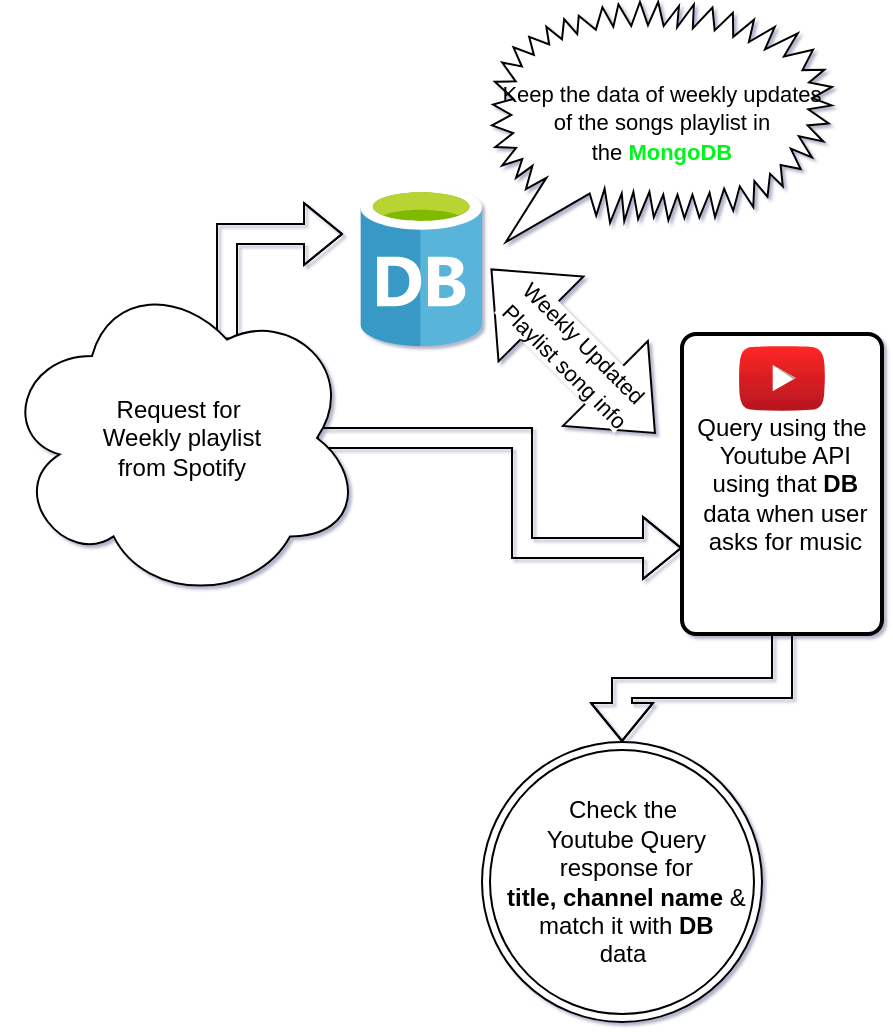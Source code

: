 <mxfile version="14.1.9" type="github">
  <diagram name="Page-1" id="c7558073-3199-34d8-9f00-42111426c3f3">
    <mxGraphModel dx="1246" dy="797" grid="1" gridSize="10" guides="1" tooltips="1" connect="1" arrows="1" fold="1" page="1" pageScale="1" pageWidth="826" pageHeight="1169" background="#ffffff" math="0" shadow="1">
      <root>
        <mxCell id="0" />
        <mxCell id="1" parent="0" />
        <mxCell id="qr-qx5x55nv_AohyINdz-31" value="" style="edgeStyle=orthogonalEdgeStyle;shape=flexArrow;rounded=0;orthogonalLoop=1;jettySize=auto;html=1;strokeWidth=1;fillColor=none;" edge="1" parent="1" source="qr-qx5x55nv_AohyINdz-25" target="qr-qx5x55nv_AohyINdz-7">
          <mxGeometry relative="1" as="geometry" />
        </mxCell>
        <mxCell id="qr-qx5x55nv_AohyINdz-25" value="Query using the&lt;br&gt;&amp;nbsp;Youtube API&lt;br&gt;&amp;nbsp;using that&amp;nbsp;&lt;b&gt;DB&lt;br&gt;&lt;/b&gt;&amp;nbsp;data when user&lt;br&gt;&amp;nbsp;asks for music" style="rounded=1;whiteSpace=wrap;html=1;absoluteArcSize=1;arcSize=14;strokeWidth=2;align=center;" vertex="1" parent="1">
          <mxGeometry x="380" y="216" width="100" height="150" as="geometry" />
        </mxCell>
        <mxCell id="qr-qx5x55nv_AohyINdz-30" style="edgeStyle=orthogonalEdgeStyle;shape=flexArrow;rounded=0;orthogonalLoop=1;jettySize=auto;html=1;exitX=0.625;exitY=0.2;exitDx=0;exitDy=0;exitPerimeter=0;strokeWidth=1;fillColor=none;" edge="1" parent="1" source="ZNmhZOTR8wSGWyGrQ9kP-28">
          <mxGeometry relative="1" as="geometry">
            <mxPoint x="210" y="166" as="targetPoint" />
          </mxGeometry>
        </mxCell>
        <mxCell id="qr-qx5x55nv_AohyINdz-33" style="edgeStyle=orthogonalEdgeStyle;shape=flexArrow;rounded=0;orthogonalLoop=1;jettySize=auto;html=1;exitX=0.875;exitY=0.5;exitDx=0;exitDy=0;exitPerimeter=0;entryX=0;entryY=0.713;entryDx=0;entryDy=0;entryPerimeter=0;strokeWidth=1;fillColor=none;" edge="1" parent="1" source="ZNmhZOTR8wSGWyGrQ9kP-28" target="qr-qx5x55nv_AohyINdz-25">
          <mxGeometry relative="1" as="geometry" />
        </mxCell>
        <mxCell id="ZNmhZOTR8wSGWyGrQ9kP-28" value="Request for&amp;nbsp;&lt;br&gt;Weekly playlist&lt;br&gt;from Spotify" style="shape=cloud;whiteSpace=wrap;html=1;" parent="1" vertex="1">
          <mxGeometry x="40" y="186" width="180" height="164" as="geometry" />
        </mxCell>
        <mxCell id="qr-qx5x55nv_AohyINdz-7" value="&lt;span&gt;Check the&lt;br&gt;&amp;nbsp;Youtube Query&lt;br&gt;&amp;nbsp;response for&lt;br&gt;&amp;nbsp;&lt;/span&gt;&lt;b&gt;title, channel name &lt;/b&gt;&amp;amp;&lt;br&gt;&amp;nbsp;match it with &lt;b&gt;DB&lt;br&gt;&lt;/b&gt;data" style="ellipse;shape=doubleEllipse;html=1;dashed=0;whitespace=wrap;aspect=fixed;" vertex="1" parent="1">
          <mxGeometry x="280" y="420" width="140" height="140" as="geometry" />
        </mxCell>
        <mxCell id="qr-qx5x55nv_AohyINdz-8" value="" style="aspect=fixed;html=1;points=[];align=center;image;fontSize=12;image=img/lib/mscae/Database_General.svg;" vertex="1" parent="1">
          <mxGeometry x="219.2" y="142" width="60.8" height="80" as="geometry" />
        </mxCell>
        <mxCell id="qr-qx5x55nv_AohyINdz-12" value="&lt;span style=&quot;font-size: 11px&quot;&gt;Keep the data of weekly updates of the songs playlist in the&amp;nbsp;&lt;/span&gt;&lt;b style=&quot;font-size: 11px&quot;&gt;&lt;font color=&quot;#02f51b&quot;&gt;MongoDB&lt;/font&gt;&lt;/b&gt;" style="whiteSpace=wrap;html=1;shape=mxgraph.basic.loud_callout;align=center;" vertex="1" parent="1">
          <mxGeometry x="285" y="50" width="170" height="120" as="geometry" />
        </mxCell>
        <mxCell id="qr-qx5x55nv_AohyINdz-19" value="" style="dashed=0;outlineConnect=0;html=1;align=center;labelPosition=center;verticalLabelPosition=bottom;verticalAlign=top;shape=mxgraph.weblogos.youtube_2;fillColor=#FF2626;gradientColor=#B5171F" vertex="1" parent="1">
          <mxGeometry x="408.4" y="222" width="43.2" height="32.6" as="geometry" />
        </mxCell>
        <mxCell id="qr-qx5x55nv_AohyINdz-26" value="" style="shape=image;verticalLabelPosition=bottom;labelBackgroundColor=#ffffff;verticalAlign=top;aspect=fixed;imageAspect=0;image=https://upload.wikimedia.org/wikipedia/commons/thumb/b/bc/Antu_spotify.svg/512px-Antu_spotify.svg.png;" vertex="1" parent="1">
          <mxGeometry x="100" y="204.6" width="40" height="40" as="geometry" />
        </mxCell>
        <mxCell id="qr-qx5x55nv_AohyINdz-35" value="&lt;span style=&quot;font-size: 11px ; background-color: rgb(255 , 255 , 255)&quot;&gt;Weekly Updated&lt;/span&gt;&lt;br style=&quot;font-size: 11px&quot;&gt;&lt;span style=&quot;font-size: 11px ; background-color: rgb(255 , 255 , 255)&quot;&gt;&amp;nbsp;Playlist song info&lt;/span&gt;" style="html=1;shadow=0;dashed=0;align=center;verticalAlign=middle;shape=mxgraph.arrows2.twoWayArrow;dy=0.6;dx=35;rotation=45;" vertex="1" parent="1">
          <mxGeometry x="267.79" y="194.6" width="115.61" height="60" as="geometry" />
        </mxCell>
      </root>
    </mxGraphModel>
  </diagram>
</mxfile>
